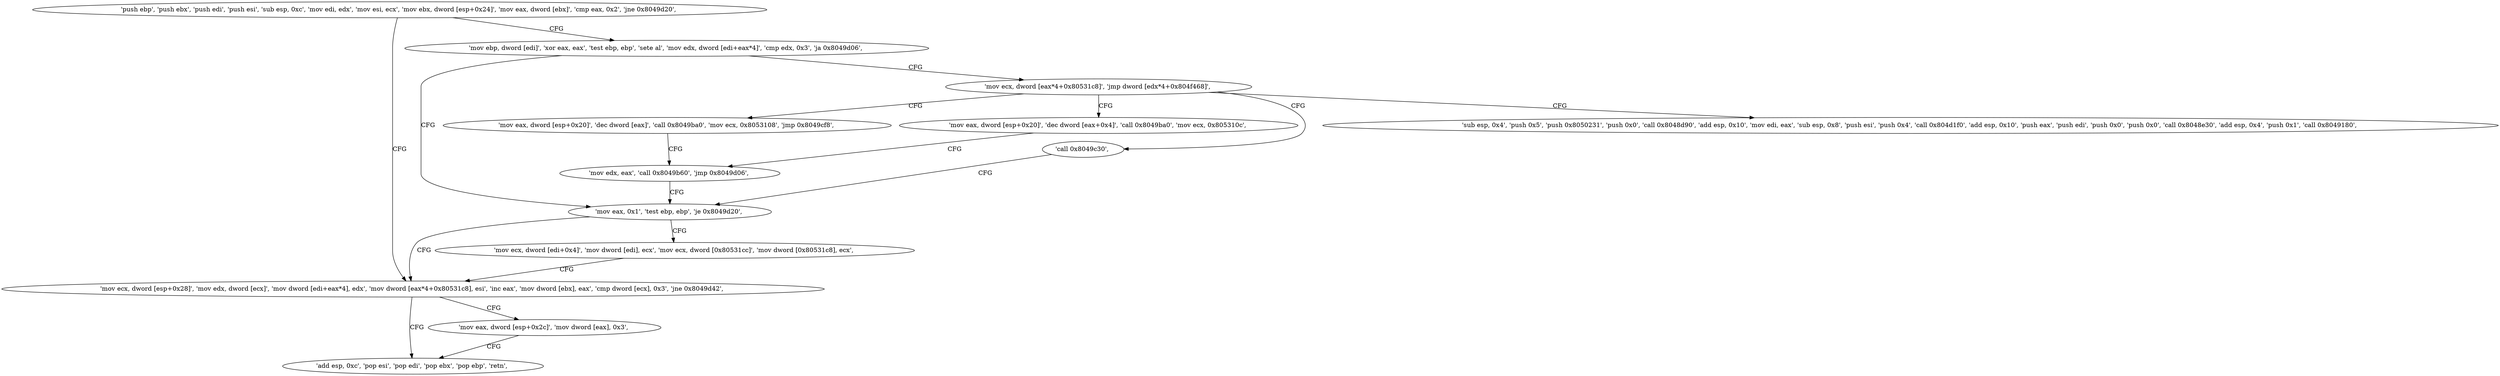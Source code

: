 digraph "func" {
"134519968" [label = "'push ebp', 'push ebx', 'push edi', 'push esi', 'sub esp, 0xc', 'mov edi, edx', 'mov esi, ecx', 'mov ebx, dword [esp+0x24]', 'mov eax, dword [ebx]', 'cmp eax, 0x2', 'jne 0x8049d20', " ]
"134520096" [label = "'mov ecx, dword [esp+0x28]', 'mov edx, dword [ecx]', 'mov dword [edi+eax*4], edx', 'mov dword [eax*4+0x80531c8], esi', 'inc eax', 'mov dword [ebx], eax', 'cmp dword [ecx], 0x3', 'jne 0x8049d42', " ]
"134519990" [label = "'mov ebp, dword [edi]', 'xor eax, eax', 'test ebp, ebp', 'sete al', 'mov edx, dword [edi+eax*4]', 'cmp edx, 0x3', 'ja 0x8049d06', " ]
"134520130" [label = "'add esp, 0xc', 'pop esi', 'pop edi', 'pop ebx', 'pop ebp', 'retn', " ]
"134520120" [label = "'mov eax, dword [esp+0x2c]', 'mov dword [eax], 0x3', " ]
"134520070" [label = "'mov eax, 0x1', 'test ebp, ebp', 'je 0x8049d20', " ]
"134520007" [label = "'mov ecx, dword [eax*4+0x80531c8]', 'jmp dword [edx*4+0x804f468]', " ]
"134520079" [label = "'mov ecx, dword [edi+0x4]', 'mov dword [edi], ecx', 'mov ecx, dword [0x80531cc]', 'mov dword [0x80531c8], ecx', " ]
"134520021" [label = "'mov eax, dword [esp+0x20]', 'dec dword [eax]', 'call 0x8049ba0', 'mov ecx, 0x8053108', 'jmp 0x8049cf8', " ]
"134520039" [label = "'mov eax, dword [esp+0x20]', 'dec dword [eax+0x4]', 'call 0x8049ba0', 'mov ecx, 0x805310c', " ]
"134520065" [label = "'call 0x8049c30', " ]
"134520138" [label = "'sub esp, 0x4', 'push 0x5', 'push 0x8050231', 'push 0x0', 'call 0x8048d90', 'add esp, 0x10', 'mov edi, eax', 'sub esp, 0x8', 'push esi', 'push 0x4', 'call 0x804d1f0', 'add esp, 0x10', 'push eax', 'push edi', 'push 0x0', 'push 0x0', 'call 0x8048e30', 'add esp, 0x4', 'push 0x1', 'call 0x8049180', " ]
"134520056" [label = "'mov edx, eax', 'call 0x8049b60', 'jmp 0x8049d06', " ]
"134519968" -> "134520096" [ label = "CFG" ]
"134519968" -> "134519990" [ label = "CFG" ]
"134520096" -> "134520130" [ label = "CFG" ]
"134520096" -> "134520120" [ label = "CFG" ]
"134519990" -> "134520070" [ label = "CFG" ]
"134519990" -> "134520007" [ label = "CFG" ]
"134520120" -> "134520130" [ label = "CFG" ]
"134520070" -> "134520096" [ label = "CFG" ]
"134520070" -> "134520079" [ label = "CFG" ]
"134520007" -> "134520021" [ label = "CFG" ]
"134520007" -> "134520039" [ label = "CFG" ]
"134520007" -> "134520065" [ label = "CFG" ]
"134520007" -> "134520138" [ label = "CFG" ]
"134520079" -> "134520096" [ label = "CFG" ]
"134520021" -> "134520056" [ label = "CFG" ]
"134520039" -> "134520056" [ label = "CFG" ]
"134520065" -> "134520070" [ label = "CFG" ]
"134520056" -> "134520070" [ label = "CFG" ]
}
